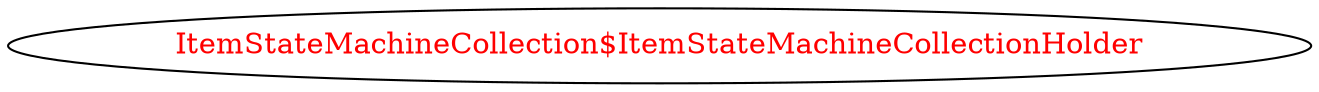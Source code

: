 digraph dependencyGraph {
 concentrate=true;
 ranksep="2.0";
 rankdir="LR"; 
 splines="ortho";
"ItemStateMachineCollection$ItemStateMachineCollectionHolder" [fontcolor="red"];
}